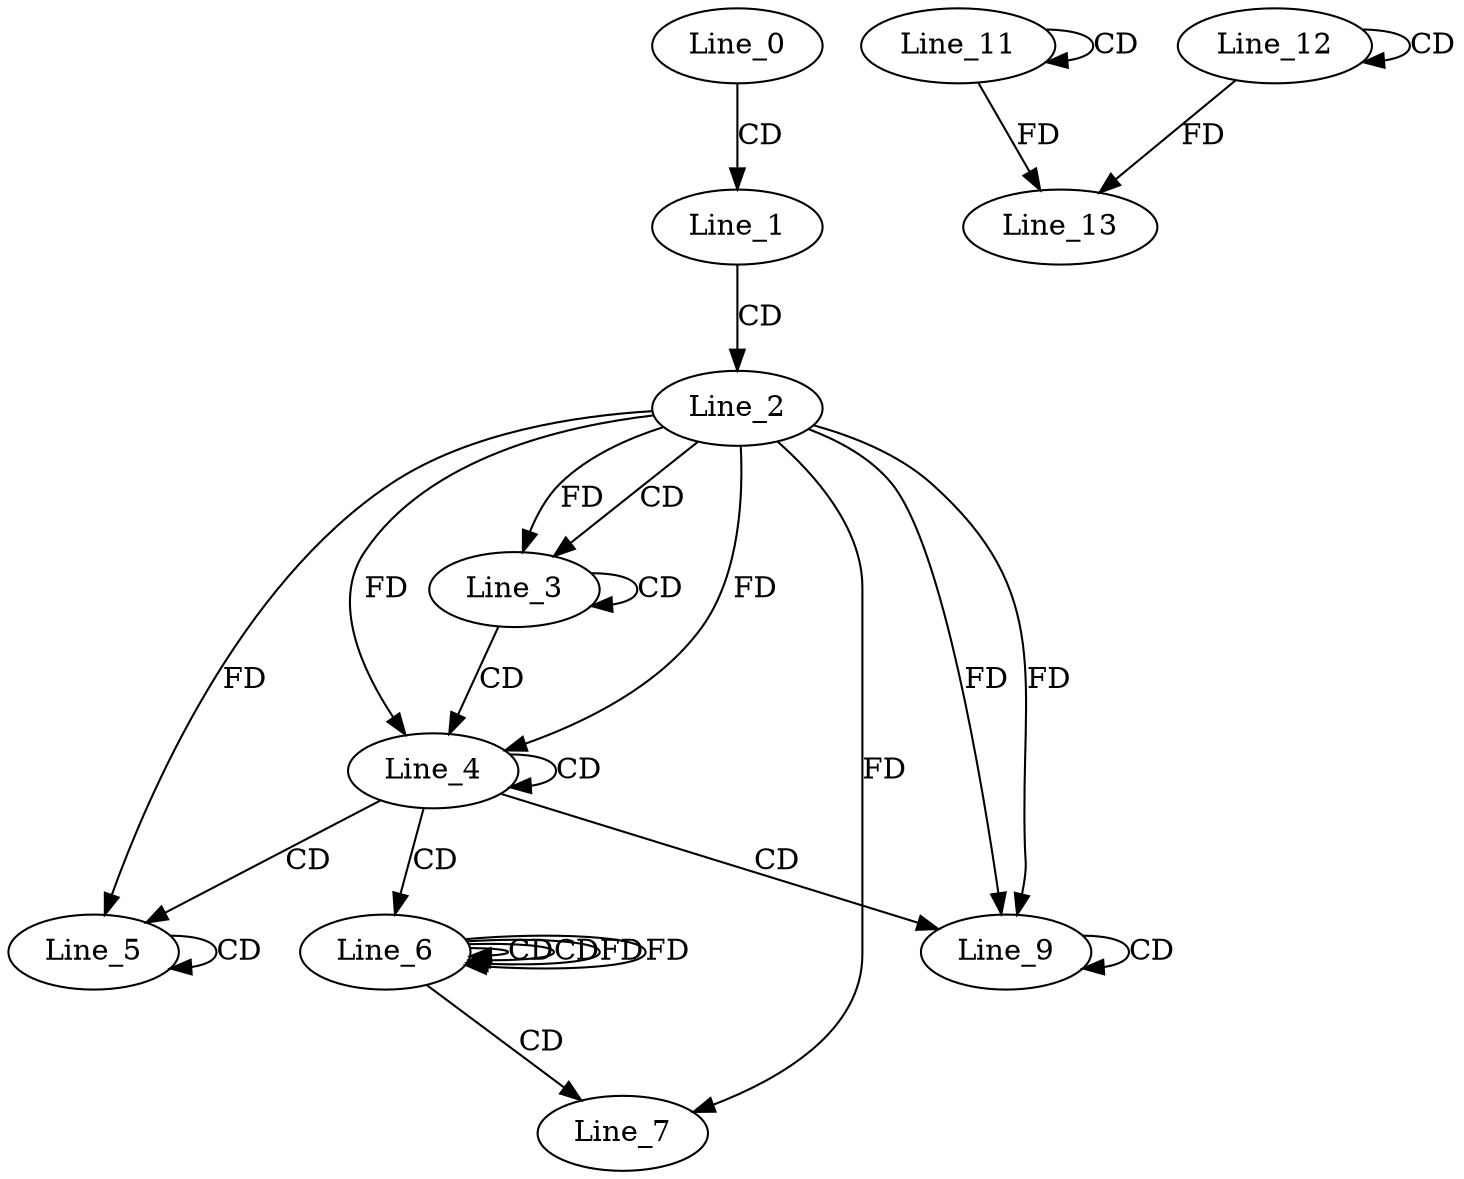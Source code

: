 digraph G {
  Line_0;
  Line_1;
  Line_2;
  Line_3;
  Line_3;
  Line_4;
  Line_4;
  Line_5;
  Line_5;
  Line_6;
  Line_6;
  Line_6;
  Line_7;
  Line_9;
  Line_9;
  Line_11;
  Line_11;
  Line_12;
  Line_12;
  Line_13;
  Line_13;
  Line_0 -> Line_1 [ label="CD" ];
  Line_1 -> Line_2 [ label="CD" ];
  Line_2 -> Line_3 [ label="CD" ];
  Line_3 -> Line_3 [ label="CD" ];
  Line_2 -> Line_3 [ label="FD" ];
  Line_3 -> Line_4 [ label="CD" ];
  Line_2 -> Line_4 [ label="FD" ];
  Line_4 -> Line_4 [ label="CD" ];
  Line_2 -> Line_4 [ label="FD" ];
  Line_4 -> Line_5 [ label="CD" ];
  Line_5 -> Line_5 [ label="CD" ];
  Line_2 -> Line_5 [ label="FD" ];
  Line_4 -> Line_6 [ label="CD" ];
  Line_6 -> Line_6 [ label="CD" ];
  Line_6 -> Line_6 [ label="CD" ];
  Line_6 -> Line_6 [ label="FD" ];
  Line_6 -> Line_7 [ label="CD" ];
  Line_2 -> Line_7 [ label="FD" ];
  Line_4 -> Line_9 [ label="CD" ];
  Line_2 -> Line_9 [ label="FD" ];
  Line_9 -> Line_9 [ label="CD" ];
  Line_2 -> Line_9 [ label="FD" ];
  Line_11 -> Line_11 [ label="CD" ];
  Line_12 -> Line_12 [ label="CD" ];
  Line_11 -> Line_13 [ label="FD" ];
  Line_12 -> Line_13 [ label="FD" ];
  Line_6 -> Line_6 [ label="FD" ];
}
